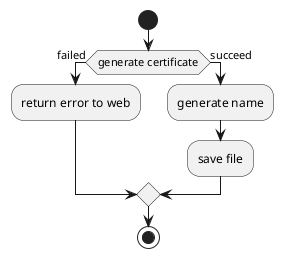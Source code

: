 @startuml
start

if (generate certificate) then (failed)
:return error to web;

else (succeed)
:generate name;
:save file;

endif

stop
@enduml